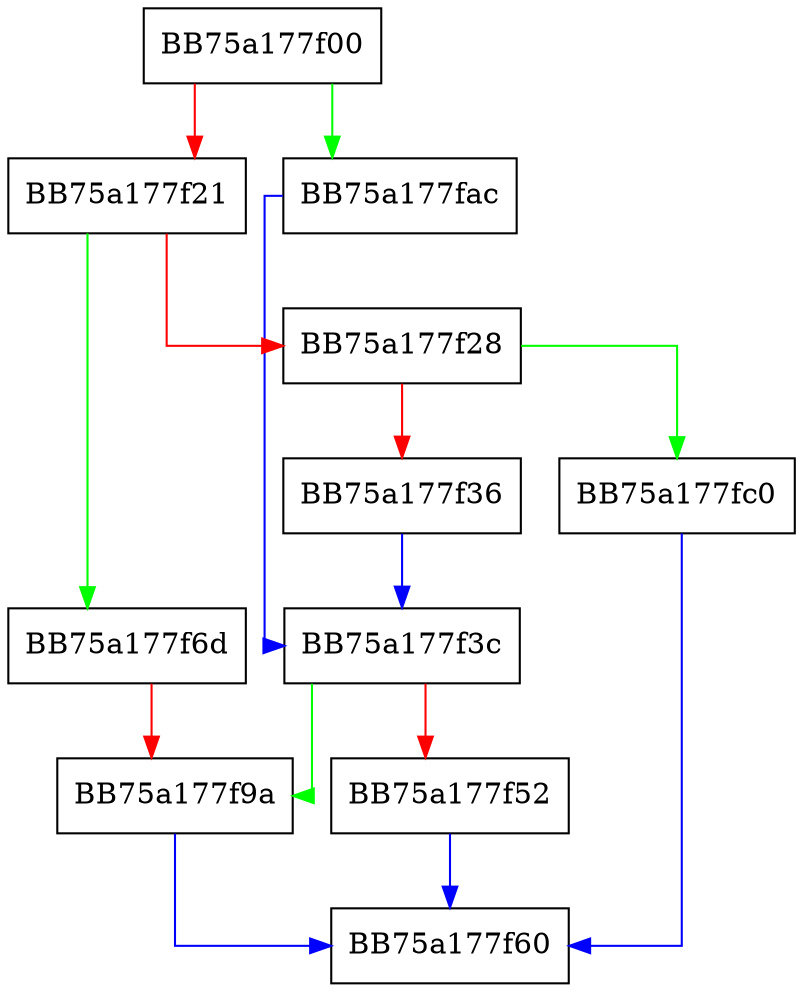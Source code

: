 digraph eval {
  node [shape="box"];
  graph [splines=ortho];
  BB75a177f00 -> BB75a177fac [color="green"];
  BB75a177f00 -> BB75a177f21 [color="red"];
  BB75a177f21 -> BB75a177f6d [color="green"];
  BB75a177f21 -> BB75a177f28 [color="red"];
  BB75a177f28 -> BB75a177fc0 [color="green"];
  BB75a177f28 -> BB75a177f36 [color="red"];
  BB75a177f36 -> BB75a177f3c [color="blue"];
  BB75a177f3c -> BB75a177f9a [color="green"];
  BB75a177f3c -> BB75a177f52 [color="red"];
  BB75a177f52 -> BB75a177f60 [color="blue"];
  BB75a177f6d -> BB75a177f9a [color="red"];
  BB75a177f9a -> BB75a177f60 [color="blue"];
  BB75a177fac -> BB75a177f3c [color="blue"];
  BB75a177fc0 -> BB75a177f60 [color="blue"];
}